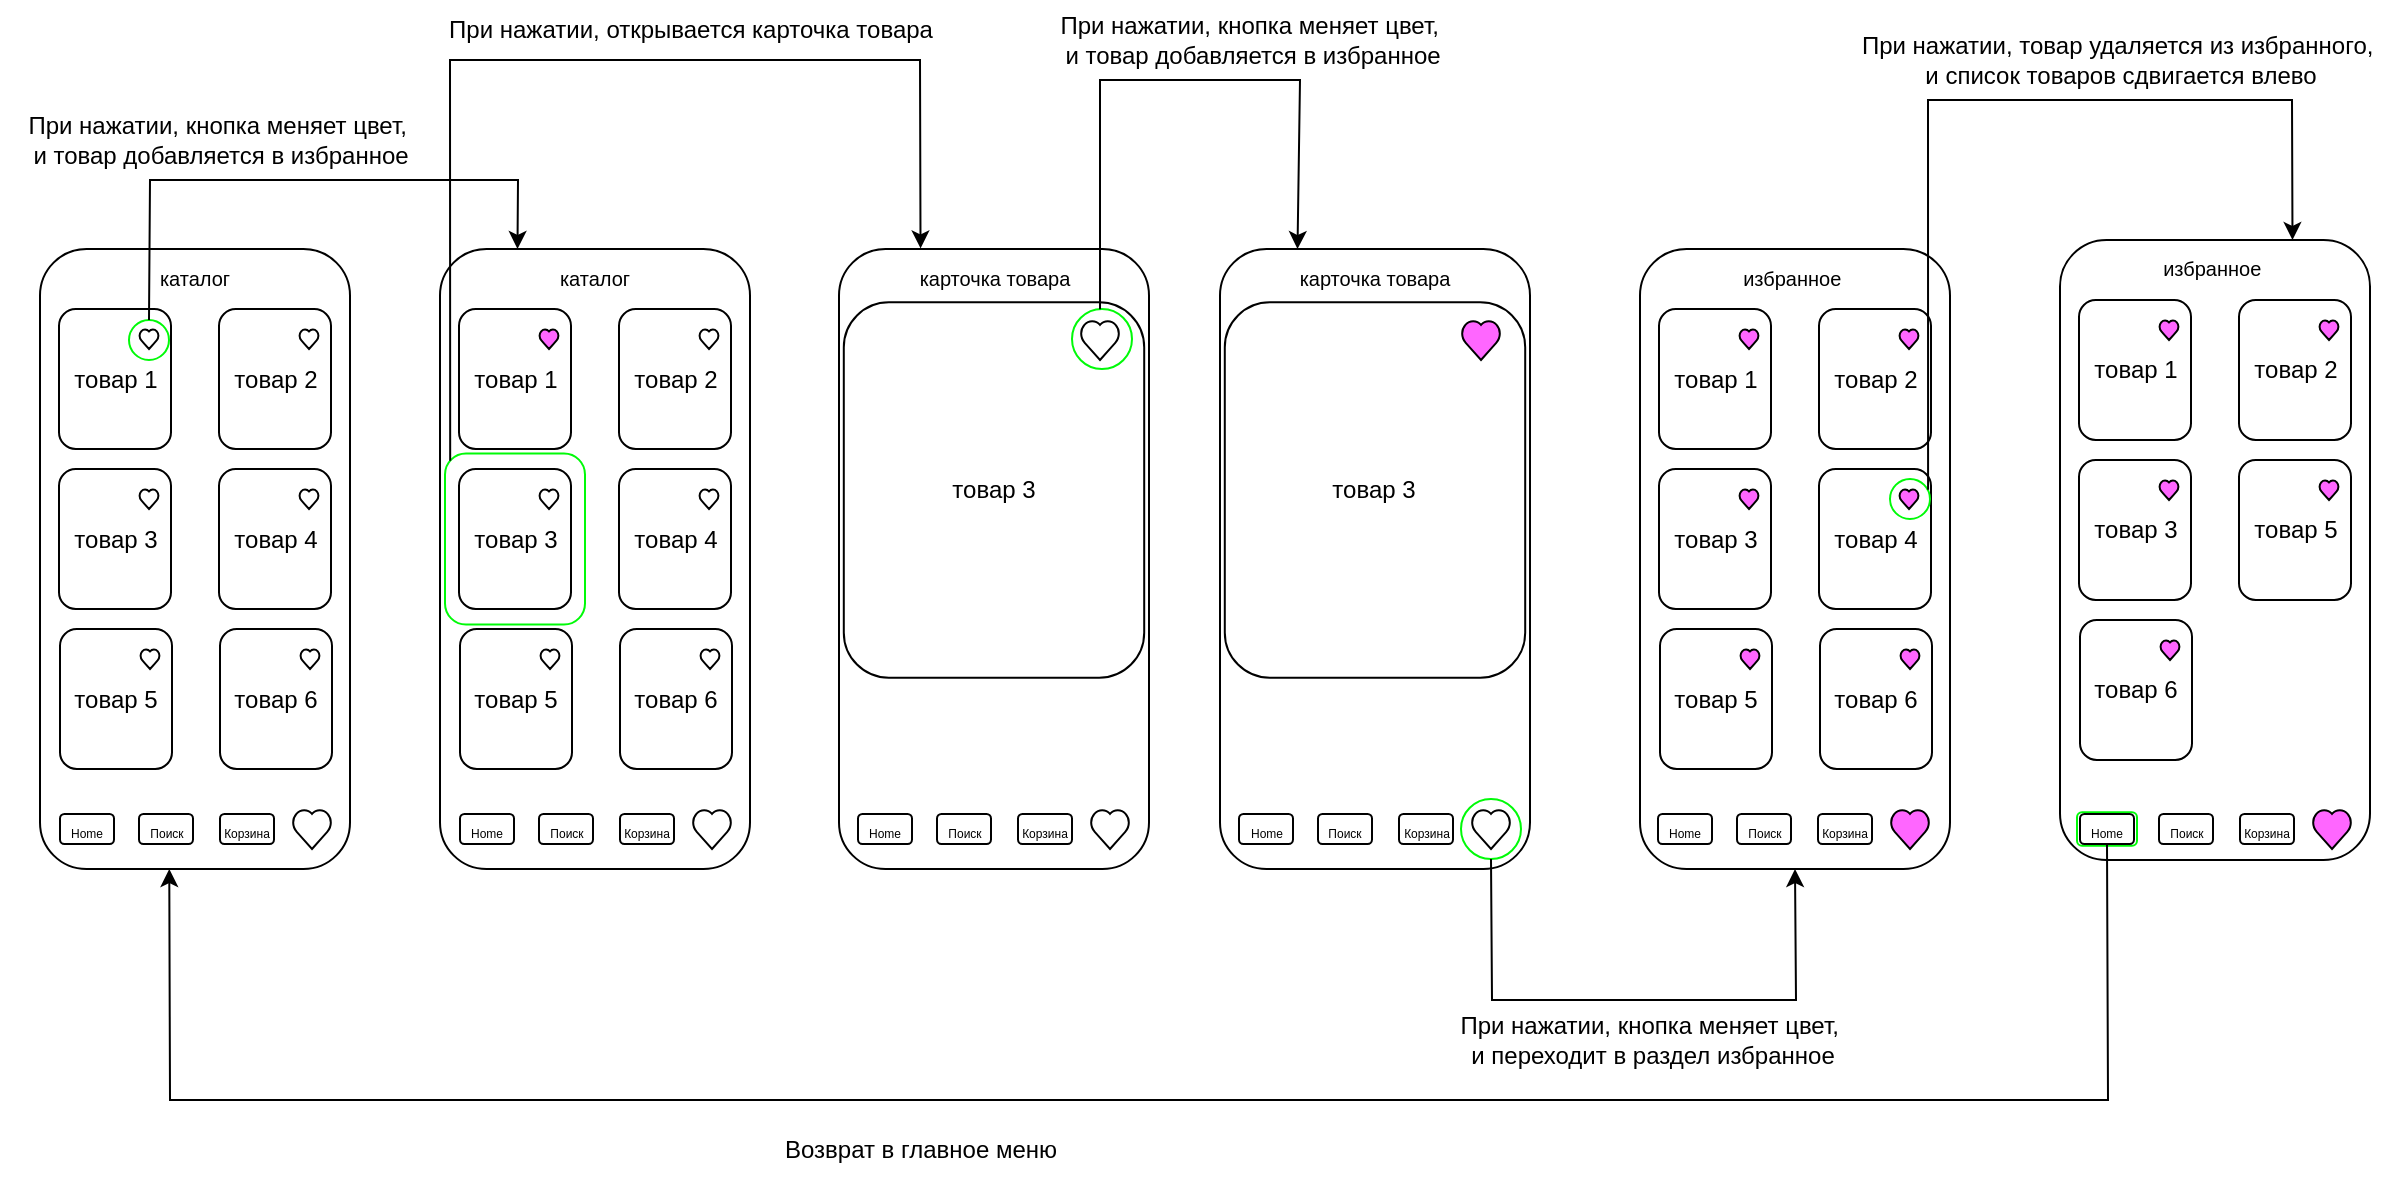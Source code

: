 <mxfile version="24.7.17">
  <diagram id="9sQmnJu0lc5YC46oBtRC" name="bsa21_2">
    <mxGraphModel dx="1841" dy="1021" grid="1" gridSize="10" guides="1" tooltips="1" connect="1" arrows="1" fold="1" page="1" pageScale="1" pageWidth="1654" pageHeight="1169" math="0" shadow="0">
      <root>
        <mxCell id="0" />
        <mxCell id="1" parent="0" />
        <mxCell id="m1XFAZKYXhFZ4w68f1Fo-2" value="&lt;font style=&quot;font-size: 10px;&quot;&gt;каталог&lt;/font&gt;" style="rounded=1;whiteSpace=wrap;html=1;verticalAlign=top;" parent="1" vertex="1">
          <mxGeometry x="40" y="154.5" width="155" height="310" as="geometry" />
        </mxCell>
        <mxCell id="snO9IdEiVwamC3HxAGcw-32" value="товар 1" style="rounded=1;whiteSpace=wrap;html=1;" parent="1" vertex="1">
          <mxGeometry x="49.5" y="184.5" width="56" height="70" as="geometry" />
        </mxCell>
        <mxCell id="tuDCf-i1AgGtZpwe7FlV-100" value="" style="ellipse;whiteSpace=wrap;html=1;aspect=fixed;strokeWidth=1;strokeColor=#00FA08;" parent="1" vertex="1">
          <mxGeometry x="84.5" y="190" width="20" height="20" as="geometry" />
        </mxCell>
        <mxCell id="snO9IdEiVwamC3HxAGcw-91" value="&lt;span style=&quot;font-size: 10px;&quot;&gt;избранное&amp;nbsp;&lt;/span&gt;" style="rounded=1;whiteSpace=wrap;html=1;verticalAlign=top;" parent="1" vertex="1">
          <mxGeometry x="1050" y="150" width="155" height="310" as="geometry" />
        </mxCell>
        <mxCell id="tuDCf-i1AgGtZpwe7FlV-94" value="" style="rounded=1;whiteSpace=wrap;html=1;strokeColor=#00FA08;" parent="1" vertex="1">
          <mxGeometry x="1058.5" y="436.13" width="30" height="16.75" as="geometry" />
        </mxCell>
        <mxCell id="tuDCf-i1AgGtZpwe7FlV-66" value="&lt;span style=&quot;font-size: 10px;&quot;&gt;карточка товара&lt;/span&gt;" style="rounded=1;whiteSpace=wrap;html=1;verticalAlign=top;" parent="1" vertex="1">
          <mxGeometry x="630" y="154.5" width="155" height="310" as="geometry" />
        </mxCell>
        <mxCell id="tuDCf-i1AgGtZpwe7FlV-82" value="" style="ellipse;whiteSpace=wrap;html=1;aspect=fixed;strokeWidth=1;strokeColor=#00FA08;" parent="1" vertex="1">
          <mxGeometry x="750.5" y="429.5" width="30" height="30" as="geometry" />
        </mxCell>
        <mxCell id="tuDCf-i1AgGtZpwe7FlV-35" value="&lt;span style=&quot;font-size: 10px;&quot;&gt;карточка товара&lt;/span&gt;" style="rounded=1;whiteSpace=wrap;html=1;verticalAlign=top;" parent="1" vertex="1">
          <mxGeometry x="439.5" y="154.5" width="155" height="310" as="geometry" />
        </mxCell>
        <mxCell id="tuDCf-i1AgGtZpwe7FlV-64" value="товар 3" style="rounded=1;whiteSpace=wrap;html=1;" parent="1" vertex="1">
          <mxGeometry x="441.9" y="181.13" width="150.2" height="187.75" as="geometry" />
        </mxCell>
        <mxCell id="tuDCf-i1AgGtZpwe7FlV-81" value="" style="ellipse;whiteSpace=wrap;html=1;aspect=fixed;strokeWidth=1;strokeColor=#00FA08;" parent="1" vertex="1">
          <mxGeometry x="556" y="184.5" width="30" height="30" as="geometry" />
        </mxCell>
        <mxCell id="snO9IdEiVwamC3HxAGcw-37" value="&lt;font style=&quot;font-size: 10px;&quot;&gt;каталог&lt;/font&gt;" style="rounded=1;whiteSpace=wrap;html=1;verticalAlign=top;" parent="1" vertex="1">
          <mxGeometry x="240" y="154.5" width="155" height="310" as="geometry" />
        </mxCell>
        <mxCell id="tuDCf-i1AgGtZpwe7FlV-63" value="" style="rounded=1;whiteSpace=wrap;html=1;strokeColor=#00fa08;" parent="1" vertex="1">
          <mxGeometry x="242.5" y="256.75" width="70" height="85.5" as="geometry" />
        </mxCell>
        <mxCell id="snO9IdEiVwamC3HxAGcw-59" value="&lt;span style=&quot;font-size: 10px;&quot;&gt;избранное&amp;nbsp;&lt;/span&gt;" style="rounded=1;whiteSpace=wrap;html=1;verticalAlign=top;" parent="1" vertex="1">
          <mxGeometry x="840" y="154.5" width="155" height="310" as="geometry" />
        </mxCell>
        <mxCell id="snO9IdEiVwamC3HxAGcw-60" value="товар 4" style="rounded=1;whiteSpace=wrap;html=1;" parent="1" vertex="1">
          <mxGeometry x="929.5" y="264.5" width="56" height="70" as="geometry" />
        </mxCell>
        <mxCell id="snO9IdEiVwamC3HxAGcw-108" value="" style="ellipse;whiteSpace=wrap;html=1;aspect=fixed;strokeWidth=1;strokeColor=#00FA08;" parent="1" vertex="1">
          <mxGeometry x="965" y="269.5" width="20" height="20" as="geometry" />
        </mxCell>
        <mxCell id="snO9IdEiVwamC3HxAGcw-29" value="товар 4" style="rounded=1;whiteSpace=wrap;html=1;" parent="1" vertex="1">
          <mxGeometry x="129.5" y="264.5" width="56" height="70" as="geometry" />
        </mxCell>
        <mxCell id="snO9IdEiVwamC3HxAGcw-18" value="" style="verticalLabelPosition=bottom;verticalAlign=top;html=1;shape=mxgraph.basic.heart" parent="1" vertex="1">
          <mxGeometry x="166" y="434.5" width="20" height="20" as="geometry" />
        </mxCell>
        <mxCell id="snO9IdEiVwamC3HxAGcw-24" value="товар 5" style="rounded=1;whiteSpace=wrap;html=1;" parent="1" vertex="1">
          <mxGeometry x="50" y="344.5" width="56" height="70" as="geometry" />
        </mxCell>
        <mxCell id="snO9IdEiVwamC3HxAGcw-25" value="товар 6" style="rounded=1;whiteSpace=wrap;html=1;" parent="1" vertex="1">
          <mxGeometry x="130" y="344.5" width="56" height="70" as="geometry" />
        </mxCell>
        <mxCell id="snO9IdEiVwamC3HxAGcw-26" value="" style="verticalLabelPosition=bottom;verticalAlign=top;html=1;shape=mxgraph.basic.heart" parent="1" vertex="1">
          <mxGeometry x="170" y="354.5" width="10" height="10" as="geometry" />
        </mxCell>
        <mxCell id="snO9IdEiVwamC3HxAGcw-27" value="" style="verticalLabelPosition=bottom;verticalAlign=top;html=1;shape=mxgraph.basic.heart" parent="1" vertex="1">
          <mxGeometry x="90" y="354.5" width="10" height="10" as="geometry" />
        </mxCell>
        <mxCell id="snO9IdEiVwamC3HxAGcw-28" value="товар 3" style="rounded=1;whiteSpace=wrap;html=1;" parent="1" vertex="1">
          <mxGeometry x="49.5" y="264.5" width="56" height="70" as="geometry" />
        </mxCell>
        <mxCell id="snO9IdEiVwamC3HxAGcw-30" value="" style="verticalLabelPosition=bottom;verticalAlign=top;html=1;shape=mxgraph.basic.heart" parent="1" vertex="1">
          <mxGeometry x="169.5" y="274.5" width="10" height="10" as="geometry" />
        </mxCell>
        <mxCell id="snO9IdEiVwamC3HxAGcw-31" value="" style="verticalLabelPosition=bottom;verticalAlign=top;html=1;shape=mxgraph.basic.heart" parent="1" vertex="1">
          <mxGeometry x="89.5" y="274.5" width="10" height="10" as="geometry" />
        </mxCell>
        <mxCell id="snO9IdEiVwamC3HxAGcw-33" value="товар 2" style="rounded=1;whiteSpace=wrap;html=1;" parent="1" vertex="1">
          <mxGeometry x="129.5" y="184.5" width="56" height="70" as="geometry" />
        </mxCell>
        <mxCell id="snO9IdEiVwamC3HxAGcw-34" value="" style="verticalLabelPosition=bottom;verticalAlign=top;html=1;shape=mxgraph.basic.heart" parent="1" vertex="1">
          <mxGeometry x="169.5" y="194.5" width="10" height="10" as="geometry" />
        </mxCell>
        <mxCell id="snO9IdEiVwamC3HxAGcw-35" value="" style="verticalLabelPosition=bottom;verticalAlign=top;html=1;shape=mxgraph.basic.heart" parent="1" vertex="1">
          <mxGeometry x="89.5" y="194.5" width="10" height="10" as="geometry" />
        </mxCell>
        <mxCell id="snO9IdEiVwamC3HxAGcw-38" value="" style="verticalLabelPosition=bottom;verticalAlign=top;html=1;shape=mxgraph.basic.heart" parent="1" vertex="1">
          <mxGeometry x="560" y="190" width="20" height="20" as="geometry" />
        </mxCell>
        <mxCell id="snO9IdEiVwamC3HxAGcw-39" value="товар 5" style="rounded=1;whiteSpace=wrap;html=1;" parent="1" vertex="1">
          <mxGeometry x="250" y="344.5" width="56" height="70" as="geometry" />
        </mxCell>
        <mxCell id="snO9IdEiVwamC3HxAGcw-40" value="товар 6" style="rounded=1;whiteSpace=wrap;html=1;" parent="1" vertex="1">
          <mxGeometry x="330" y="344.5" width="56" height="70" as="geometry" />
        </mxCell>
        <mxCell id="snO9IdEiVwamC3HxAGcw-41" value="" style="verticalLabelPosition=bottom;verticalAlign=top;html=1;shape=mxgraph.basic.heart" parent="1" vertex="1">
          <mxGeometry x="370" y="354.5" width="10" height="10" as="geometry" />
        </mxCell>
        <mxCell id="snO9IdEiVwamC3HxAGcw-42" value="" style="verticalLabelPosition=bottom;verticalAlign=top;html=1;shape=mxgraph.basic.heart" parent="1" vertex="1">
          <mxGeometry x="290" y="354.5" width="10" height="10" as="geometry" />
        </mxCell>
        <mxCell id="snO9IdEiVwamC3HxAGcw-43" value="товар 3" style="rounded=1;whiteSpace=wrap;html=1;" parent="1" vertex="1">
          <mxGeometry x="249.5" y="264.5" width="56" height="70" as="geometry" />
        </mxCell>
        <mxCell id="snO9IdEiVwamC3HxAGcw-44" value="товар 4" style="rounded=1;whiteSpace=wrap;html=1;" parent="1" vertex="1">
          <mxGeometry x="329.5" y="264.5" width="56" height="70" as="geometry" />
        </mxCell>
        <mxCell id="snO9IdEiVwamC3HxAGcw-45" value="" style="verticalLabelPosition=bottom;verticalAlign=top;html=1;shape=mxgraph.basic.heart;strokeColor=#000000;fillColor=#FFFFFF;" parent="1" vertex="1">
          <mxGeometry x="369.5" y="274.5" width="10" height="10" as="geometry" />
        </mxCell>
        <mxCell id="snO9IdEiVwamC3HxAGcw-46" value="" style="verticalLabelPosition=bottom;verticalAlign=top;html=1;shape=mxgraph.basic.heart" parent="1" vertex="1">
          <mxGeometry x="289.5" y="274.5" width="10" height="10" as="geometry" />
        </mxCell>
        <mxCell id="snO9IdEiVwamC3HxAGcw-47" value="товар 1" style="rounded=1;whiteSpace=wrap;html=1;" parent="1" vertex="1">
          <mxGeometry x="249.5" y="184.5" width="56" height="70" as="geometry" />
        </mxCell>
        <mxCell id="snO9IdEiVwamC3HxAGcw-48" value="товар 2" style="rounded=1;whiteSpace=wrap;html=1;" parent="1" vertex="1">
          <mxGeometry x="329.5" y="184.5" width="56" height="70" as="geometry" />
        </mxCell>
        <mxCell id="snO9IdEiVwamC3HxAGcw-49" value="" style="verticalLabelPosition=bottom;verticalAlign=top;html=1;shape=mxgraph.basic.heart" parent="1" vertex="1">
          <mxGeometry x="369.5" y="194.5" width="10" height="10" as="geometry" />
        </mxCell>
        <mxCell id="snO9IdEiVwamC3HxAGcw-50" value="" style="verticalLabelPosition=bottom;verticalAlign=top;html=1;shape=mxgraph.basic.heart;fillColor=#FF66FF;" parent="1" vertex="1">
          <mxGeometry x="289.5" y="194.5" width="10" height="10" as="geometry" />
        </mxCell>
        <mxCell id="snO9IdEiVwamC3HxAGcw-63" value="товар 5" style="rounded=1;whiteSpace=wrap;html=1;" parent="1" vertex="1">
          <mxGeometry x="850" y="344.5" width="56" height="70" as="geometry" />
        </mxCell>
        <mxCell id="snO9IdEiVwamC3HxAGcw-64" value="товар 6" style="rounded=1;whiteSpace=wrap;html=1;" parent="1" vertex="1">
          <mxGeometry x="930" y="344.5" width="56" height="70" as="geometry" />
        </mxCell>
        <mxCell id="snO9IdEiVwamC3HxAGcw-65" value="" style="verticalLabelPosition=bottom;verticalAlign=top;html=1;shape=mxgraph.basic.heart;fillColor=#FF66FF;" parent="1" vertex="1">
          <mxGeometry x="970" y="354.5" width="10" height="10" as="geometry" />
        </mxCell>
        <mxCell id="snO9IdEiVwamC3HxAGcw-66" value="" style="verticalLabelPosition=bottom;verticalAlign=top;html=1;shape=mxgraph.basic.heart;fillColor=#FF66FF;" parent="1" vertex="1">
          <mxGeometry x="890" y="354.5" width="10" height="10" as="geometry" />
        </mxCell>
        <mxCell id="snO9IdEiVwamC3HxAGcw-67" value="товар 3" style="rounded=1;whiteSpace=wrap;html=1;" parent="1" vertex="1">
          <mxGeometry x="849.5" y="264.5" width="56" height="70" as="geometry" />
        </mxCell>
        <mxCell id="snO9IdEiVwamC3HxAGcw-68" value="" style="verticalLabelPosition=bottom;verticalAlign=top;html=1;shape=mxgraph.basic.heart;fillColor=#FF66FF;" parent="1" vertex="1">
          <mxGeometry x="969.5" y="274.5" width="10" height="10" as="geometry" />
        </mxCell>
        <mxCell id="snO9IdEiVwamC3HxAGcw-69" value="" style="verticalLabelPosition=bottom;verticalAlign=top;html=1;shape=mxgraph.basic.heart;strokeColor=#000000;fillColor=#FF66FF;" parent="1" vertex="1">
          <mxGeometry x="889.5" y="274.5" width="10" height="10" as="geometry" />
        </mxCell>
        <mxCell id="snO9IdEiVwamC3HxAGcw-70" value="товар 1" style="rounded=1;whiteSpace=wrap;html=1;" parent="1" vertex="1">
          <mxGeometry x="849.5" y="184.5" width="56" height="70" as="geometry" />
        </mxCell>
        <mxCell id="snO9IdEiVwamC3HxAGcw-71" value="товар 2" style="rounded=1;whiteSpace=wrap;html=1;" parent="1" vertex="1">
          <mxGeometry x="929.5" y="184.5" width="56" height="70" as="geometry" />
        </mxCell>
        <mxCell id="snO9IdEiVwamC3HxAGcw-72" value="" style="verticalLabelPosition=bottom;verticalAlign=top;html=1;shape=mxgraph.basic.heart;fillColor=#FF66FF;" parent="1" vertex="1">
          <mxGeometry x="969.5" y="194.5" width="10" height="10" as="geometry" />
        </mxCell>
        <mxCell id="snO9IdEiVwamC3HxAGcw-73" value="" style="verticalLabelPosition=bottom;verticalAlign=top;html=1;shape=mxgraph.basic.heart;fillColor=#FF66FF;" parent="1" vertex="1">
          <mxGeometry x="889.5" y="194.5" width="10" height="10" as="geometry" />
        </mxCell>
        <mxCell id="snO9IdEiVwamC3HxAGcw-92" value="товар 5" style="rounded=1;whiteSpace=wrap;html=1;" parent="1" vertex="1">
          <mxGeometry x="1139.5" y="260" width="56" height="70" as="geometry" />
        </mxCell>
        <mxCell id="snO9IdEiVwamC3HxAGcw-95" value="товар 6" style="rounded=1;whiteSpace=wrap;html=1;" parent="1" vertex="1">
          <mxGeometry x="1060" y="340" width="56" height="70" as="geometry" />
        </mxCell>
        <mxCell id="snO9IdEiVwamC3HxAGcw-98" value="" style="verticalLabelPosition=bottom;verticalAlign=top;html=1;shape=mxgraph.basic.heart;fillColor=#FF66FF;" parent="1" vertex="1">
          <mxGeometry x="1100" y="350" width="10" height="10" as="geometry" />
        </mxCell>
        <mxCell id="snO9IdEiVwamC3HxAGcw-99" value="товар 3" style="rounded=1;whiteSpace=wrap;html=1;" parent="1" vertex="1">
          <mxGeometry x="1059.5" y="260" width="56" height="70" as="geometry" />
        </mxCell>
        <mxCell id="snO9IdEiVwamC3HxAGcw-100" value="" style="verticalLabelPosition=bottom;verticalAlign=top;html=1;shape=mxgraph.basic.heart;fillColor=#FF66FF;" parent="1" vertex="1">
          <mxGeometry x="1179.5" y="270" width="10" height="10" as="geometry" />
        </mxCell>
        <mxCell id="snO9IdEiVwamC3HxAGcw-101" value="" style="verticalLabelPosition=bottom;verticalAlign=top;html=1;shape=mxgraph.basic.heart;fillColor=#FF66FF;" parent="1" vertex="1">
          <mxGeometry x="1099.5" y="270" width="10" height="10" as="geometry" />
        </mxCell>
        <mxCell id="snO9IdEiVwamC3HxAGcw-102" value="товар 1" style="rounded=1;whiteSpace=wrap;html=1;" parent="1" vertex="1">
          <mxGeometry x="1059.5" y="180" width="56" height="70" as="geometry" />
        </mxCell>
        <mxCell id="snO9IdEiVwamC3HxAGcw-103" value="товар 2" style="rounded=1;whiteSpace=wrap;html=1;" parent="1" vertex="1">
          <mxGeometry x="1139.5" y="180" width="56" height="70" as="geometry" />
        </mxCell>
        <mxCell id="snO9IdEiVwamC3HxAGcw-104" value="" style="verticalLabelPosition=bottom;verticalAlign=top;html=1;shape=mxgraph.basic.heart;fillColor=#FF66FF;" parent="1" vertex="1">
          <mxGeometry x="1179.5" y="190" width="10" height="10" as="geometry" />
        </mxCell>
        <mxCell id="snO9IdEiVwamC3HxAGcw-105" value="" style="verticalLabelPosition=bottom;verticalAlign=top;html=1;shape=mxgraph.basic.heart;fillColor=#FF66FF;" parent="1" vertex="1">
          <mxGeometry x="1099.5" y="190" width="10" height="10" as="geometry" />
        </mxCell>
        <mxCell id="tuDCf-i1AgGtZpwe7FlV-1" value="&lt;span style=&quot;font-size: 6px;&quot;&gt;Корзина&lt;/span&gt;" style="rounded=1;whiteSpace=wrap;html=1;verticalAlign=middle;" parent="1" vertex="1">
          <mxGeometry x="130" y="437" width="27" height="15" as="geometry" />
        </mxCell>
        <mxCell id="tuDCf-i1AgGtZpwe7FlV-5" value="&lt;span style=&quot;font-size: 6px;&quot;&gt;Поиск&lt;/span&gt;" style="rounded=1;whiteSpace=wrap;html=1;verticalAlign=middle;" parent="1" vertex="1">
          <mxGeometry x="89.5" y="437" width="27" height="15" as="geometry" />
        </mxCell>
        <mxCell id="tuDCf-i1AgGtZpwe7FlV-6" value="&lt;span style=&quot;font-size: 6px;&quot;&gt;Home&lt;/span&gt;" style="rounded=1;whiteSpace=wrap;html=1;verticalAlign=middle;" parent="1" vertex="1">
          <mxGeometry x="50" y="437" width="27" height="15" as="geometry" />
        </mxCell>
        <mxCell id="tuDCf-i1AgGtZpwe7FlV-67" value="товар 3" style="rounded=1;whiteSpace=wrap;html=1;" parent="1" vertex="1">
          <mxGeometry x="632.4" y="181.13" width="150.2" height="187.75" as="geometry" />
        </mxCell>
        <mxCell id="tuDCf-i1AgGtZpwe7FlV-68" value="" style="verticalLabelPosition=bottom;verticalAlign=top;html=1;shape=mxgraph.basic.heart;fillColor=#FF66FF;" parent="1" vertex="1">
          <mxGeometry x="750.5" y="190" width="20" height="20" as="geometry" />
        </mxCell>
        <mxCell id="tuDCf-i1AgGtZpwe7FlV-69" value="" style="verticalLabelPosition=bottom;verticalAlign=top;html=1;shape=mxgraph.basic.heart" parent="1" vertex="1">
          <mxGeometry x="366" y="434.5" width="20" height="20" as="geometry" />
        </mxCell>
        <mxCell id="tuDCf-i1AgGtZpwe7FlV-70" value="&lt;span style=&quot;font-size: 6px;&quot;&gt;Корзина&lt;/span&gt;" style="rounded=1;whiteSpace=wrap;html=1;verticalAlign=middle;" parent="1" vertex="1">
          <mxGeometry x="330" y="437" width="27" height="15" as="geometry" />
        </mxCell>
        <mxCell id="tuDCf-i1AgGtZpwe7FlV-71" value="&lt;span style=&quot;font-size: 6px;&quot;&gt;Поиск&lt;/span&gt;" style="rounded=1;whiteSpace=wrap;html=1;verticalAlign=middle;" parent="1" vertex="1">
          <mxGeometry x="289.5" y="437" width="27" height="15" as="geometry" />
        </mxCell>
        <mxCell id="tuDCf-i1AgGtZpwe7FlV-72" value="&lt;span style=&quot;font-size: 6px;&quot;&gt;Home&lt;/span&gt;" style="rounded=1;whiteSpace=wrap;html=1;verticalAlign=middle;" parent="1" vertex="1">
          <mxGeometry x="250" y="437" width="27" height="15" as="geometry" />
        </mxCell>
        <mxCell id="tuDCf-i1AgGtZpwe7FlV-73" value="" style="verticalLabelPosition=bottom;verticalAlign=top;html=1;shape=mxgraph.basic.heart" parent="1" vertex="1">
          <mxGeometry x="565" y="434.5" width="20" height="20" as="geometry" />
        </mxCell>
        <mxCell id="tuDCf-i1AgGtZpwe7FlV-74" value="&lt;span style=&quot;font-size: 6px;&quot;&gt;Корзина&lt;/span&gt;" style="rounded=1;whiteSpace=wrap;html=1;verticalAlign=middle;" parent="1" vertex="1">
          <mxGeometry x="529" y="437" width="27" height="15" as="geometry" />
        </mxCell>
        <mxCell id="tuDCf-i1AgGtZpwe7FlV-75" value="&lt;span style=&quot;font-size: 6px;&quot;&gt;Поиск&lt;/span&gt;" style="rounded=1;whiteSpace=wrap;html=1;verticalAlign=middle;" parent="1" vertex="1">
          <mxGeometry x="488.5" y="437" width="27" height="15" as="geometry" />
        </mxCell>
        <mxCell id="tuDCf-i1AgGtZpwe7FlV-76" value="&lt;span style=&quot;font-size: 6px;&quot;&gt;Home&lt;/span&gt;" style="rounded=1;whiteSpace=wrap;html=1;verticalAlign=middle;" parent="1" vertex="1">
          <mxGeometry x="449" y="437" width="27" height="15" as="geometry" />
        </mxCell>
        <mxCell id="tuDCf-i1AgGtZpwe7FlV-77" value="" style="verticalLabelPosition=bottom;verticalAlign=top;html=1;shape=mxgraph.basic.heart" parent="1" vertex="1">
          <mxGeometry x="755.5" y="434.5" width="20" height="20" as="geometry" />
        </mxCell>
        <mxCell id="tuDCf-i1AgGtZpwe7FlV-78" value="&lt;span style=&quot;font-size: 6px;&quot;&gt;Корзина&lt;/span&gt;" style="rounded=1;whiteSpace=wrap;html=1;verticalAlign=middle;" parent="1" vertex="1">
          <mxGeometry x="719.5" y="437" width="27" height="15" as="geometry" />
        </mxCell>
        <mxCell id="tuDCf-i1AgGtZpwe7FlV-79" value="&lt;span style=&quot;font-size: 6px;&quot;&gt;Поиск&lt;/span&gt;" style="rounded=1;whiteSpace=wrap;html=1;verticalAlign=middle;" parent="1" vertex="1">
          <mxGeometry x="679" y="437" width="27" height="15" as="geometry" />
        </mxCell>
        <mxCell id="tuDCf-i1AgGtZpwe7FlV-80" value="&lt;span style=&quot;font-size: 6px;&quot;&gt;Home&lt;/span&gt;" style="rounded=1;whiteSpace=wrap;html=1;verticalAlign=middle;" parent="1" vertex="1">
          <mxGeometry x="639.5" y="437" width="27" height="15" as="geometry" />
        </mxCell>
        <mxCell id="tuDCf-i1AgGtZpwe7FlV-83" value="" style="verticalLabelPosition=bottom;verticalAlign=top;html=1;shape=mxgraph.basic.heart;fillColor=#FF66FF;" parent="1" vertex="1">
          <mxGeometry x="965" y="434.5" width="20" height="20" as="geometry" />
        </mxCell>
        <mxCell id="tuDCf-i1AgGtZpwe7FlV-84" value="&lt;span style=&quot;font-size: 6px;&quot;&gt;Корзина&lt;/span&gt;" style="rounded=1;whiteSpace=wrap;html=1;verticalAlign=middle;" parent="1" vertex="1">
          <mxGeometry x="929" y="437" width="27" height="15" as="geometry" />
        </mxCell>
        <mxCell id="tuDCf-i1AgGtZpwe7FlV-85" value="&lt;span style=&quot;font-size: 6px;&quot;&gt;Поиск&lt;/span&gt;" style="rounded=1;whiteSpace=wrap;html=1;verticalAlign=middle;" parent="1" vertex="1">
          <mxGeometry x="888.5" y="437" width="27" height="15" as="geometry" />
        </mxCell>
        <mxCell id="tuDCf-i1AgGtZpwe7FlV-86" value="&lt;span style=&quot;font-size: 6px;&quot;&gt;Home&lt;/span&gt;" style="rounded=1;whiteSpace=wrap;html=1;verticalAlign=middle;" parent="1" vertex="1">
          <mxGeometry x="849" y="437" width="27" height="15" as="geometry" />
        </mxCell>
        <mxCell id="tuDCf-i1AgGtZpwe7FlV-87" value="" style="verticalLabelPosition=bottom;verticalAlign=top;html=1;shape=mxgraph.basic.heart;fillColor=#FF66FF;" parent="1" vertex="1">
          <mxGeometry x="1176" y="434.5" width="20" height="20" as="geometry" />
        </mxCell>
        <mxCell id="tuDCf-i1AgGtZpwe7FlV-88" value="&lt;span style=&quot;font-size: 6px;&quot;&gt;Корзина&lt;/span&gt;" style="rounded=1;whiteSpace=wrap;html=1;verticalAlign=middle;" parent="1" vertex="1">
          <mxGeometry x="1140" y="437" width="27" height="15" as="geometry" />
        </mxCell>
        <mxCell id="tuDCf-i1AgGtZpwe7FlV-89" value="&lt;span style=&quot;font-size: 6px;&quot;&gt;Поиск&lt;/span&gt;" style="rounded=1;whiteSpace=wrap;html=1;verticalAlign=middle;" parent="1" vertex="1">
          <mxGeometry x="1099.5" y="437" width="27" height="15" as="geometry" />
        </mxCell>
        <mxCell id="tuDCf-i1AgGtZpwe7FlV-90" value="&lt;span style=&quot;font-size: 6px;&quot;&gt;Home&lt;/span&gt;" style="rounded=1;whiteSpace=wrap;html=1;verticalAlign=middle;" parent="1" vertex="1">
          <mxGeometry x="1060" y="437" width="27" height="15" as="geometry" />
        </mxCell>
        <mxCell id="tuDCf-i1AgGtZpwe7FlV-91" value="" style="endArrow=classic;html=1;rounded=0;exitX=0.037;exitY=0.042;exitDx=0;exitDy=0;exitPerimeter=0;entryX=0.263;entryY=-0.001;entryDx=0;entryDy=0;entryPerimeter=0;" parent="1" source="tuDCf-i1AgGtZpwe7FlV-63" target="tuDCf-i1AgGtZpwe7FlV-35" edge="1">
          <mxGeometry width="50" height="50" relative="1" as="geometry">
            <mxPoint x="249" y="260" as="sourcePoint" />
            <mxPoint x="570" y="60" as="targetPoint" />
            <Array as="points">
              <mxPoint x="245" y="60" />
              <mxPoint x="480" y="60" />
            </Array>
          </mxGeometry>
        </mxCell>
        <mxCell id="tuDCf-i1AgGtZpwe7FlV-92" value="" style="endArrow=classic;html=1;rounded=0;exitX=0.467;exitY=0.003;exitDx=0;exitDy=0;exitPerimeter=0;entryX=0.25;entryY=0;entryDx=0;entryDy=0;" parent="1" source="tuDCf-i1AgGtZpwe7FlV-81" target="tuDCf-i1AgGtZpwe7FlV-66" edge="1">
          <mxGeometry width="50" height="50" relative="1" as="geometry">
            <mxPoint x="570" y="184.5" as="sourcePoint" />
            <mxPoint x="570" y="60" as="targetPoint" />
            <Array as="points">
              <mxPoint x="570" y="70" />
              <mxPoint x="670" y="70" />
            </Array>
          </mxGeometry>
        </mxCell>
        <mxCell id="tuDCf-i1AgGtZpwe7FlV-93" value="" style="endArrow=classic;html=1;rounded=0;exitX=0.5;exitY=1;exitDx=0;exitDy=0;entryX=0.5;entryY=1;entryDx=0;entryDy=0;" parent="1" source="tuDCf-i1AgGtZpwe7FlV-82" target="snO9IdEiVwamC3HxAGcw-59" edge="1">
          <mxGeometry width="50" height="50" relative="1" as="geometry">
            <mxPoint x="755.5" y="580" as="sourcePoint" />
            <mxPoint x="930" y="530" as="targetPoint" />
            <Array as="points">
              <mxPoint x="766" y="530" />
              <mxPoint x="918" y="530" />
            </Array>
          </mxGeometry>
        </mxCell>
        <mxCell id="tuDCf-i1AgGtZpwe7FlV-99" value="&lt;font style=&quot;font-size: 12px;&quot;&gt;Возврат в главное меню&lt;/font&gt;" style="text;html=1;align=center;verticalAlign=middle;resizable=0;points=[];autosize=1;strokeColor=none;fillColor=none;" parent="1" vertex="1">
          <mxGeometry x="400" y="590" width="160" height="30" as="geometry" />
        </mxCell>
        <mxCell id="tuDCf-i1AgGtZpwe7FlV-102" value="" style="endArrow=classic;html=1;rounded=0;exitX=0.5;exitY=0;exitDx=0;exitDy=0;entryX=0.25;entryY=0;entryDx=0;entryDy=0;" parent="1" source="tuDCf-i1AgGtZpwe7FlV-100" target="snO9IdEiVwamC3HxAGcw-37" edge="1">
          <mxGeometry width="50" height="50" relative="1" as="geometry">
            <mxPoint x="79.5" y="120" as="sourcePoint" />
            <mxPoint x="129.5" y="70" as="targetPoint" />
            <Array as="points">
              <mxPoint x="95" y="120" />
              <mxPoint x="279" y="120" />
            </Array>
          </mxGeometry>
        </mxCell>
        <mxCell id="tuDCf-i1AgGtZpwe7FlV-103" value="&lt;div&gt;При нажатии, кнопка меняет цвет,&amp;nbsp;&lt;/div&gt;&lt;div&gt;и товар добавляется в избранное&lt;/div&gt;" style="text;html=1;align=center;verticalAlign=middle;resizable=0;points=[];autosize=1;strokeColor=none;fillColor=none;" parent="1" vertex="1">
          <mxGeometry x="20" y="80" width="220" height="40" as="geometry" />
        </mxCell>
        <mxCell id="tuDCf-i1AgGtZpwe7FlV-104" value="При нажатии, открывается карточка товара" style="text;html=1;align=center;verticalAlign=middle;resizable=0;points=[];autosize=1;strokeColor=none;fillColor=none;" parent="1" vertex="1">
          <mxGeometry x="230" y="30" width="270" height="30" as="geometry" />
        </mxCell>
        <mxCell id="tuDCf-i1AgGtZpwe7FlV-105" value="&lt;div&gt;При нажатии, кнопка меняет цвет,&amp;nbsp;&lt;/div&gt;&lt;div&gt;и товар добавляется в избранное&lt;/div&gt;" style="text;html=1;align=center;verticalAlign=middle;resizable=0;points=[];autosize=1;strokeColor=none;fillColor=none;" parent="1" vertex="1">
          <mxGeometry x="535.5" y="30" width="220" height="40" as="geometry" />
        </mxCell>
        <mxCell id="tuDCf-i1AgGtZpwe7FlV-106" value="&lt;div&gt;При нажатии, кнопка меняет цвет,&amp;nbsp;&lt;/div&gt;&lt;div&gt;и переходит в раздел избранное&lt;/div&gt;" style="text;html=1;align=center;verticalAlign=middle;resizable=0;points=[];autosize=1;strokeColor=none;fillColor=none;" parent="1" vertex="1">
          <mxGeometry x="736" y="530" width="220" height="40" as="geometry" />
        </mxCell>
        <mxCell id="tuDCf-i1AgGtZpwe7FlV-108" value="" style="endArrow=classic;html=1;rounded=0;exitX=0.952;exitY=0.267;exitDx=0;exitDy=0;exitPerimeter=0;entryX=0.75;entryY=0;entryDx=0;entryDy=0;" parent="1" source="snO9IdEiVwamC3HxAGcw-108" target="snO9IdEiVwamC3HxAGcw-91" edge="1">
          <mxGeometry width="50" height="50" relative="1" as="geometry">
            <mxPoint x="985" y="274.5" as="sourcePoint" />
            <mxPoint x="1160" y="80" as="targetPoint" />
            <Array as="points">
              <mxPoint x="984" y="80" />
              <mxPoint x="1166" y="80" />
            </Array>
          </mxGeometry>
        </mxCell>
        <mxCell id="tuDCf-i1AgGtZpwe7FlV-109" value="&lt;div&gt;При нажатии, товар удаляется из избранного,&amp;nbsp;&lt;/div&gt;&lt;div&gt;и список товаров сдвигается влево&lt;/div&gt;" style="text;html=1;align=center;verticalAlign=middle;resizable=0;points=[];autosize=1;strokeColor=none;fillColor=none;" parent="1" vertex="1">
          <mxGeometry x="940" y="40" width="280" height="40" as="geometry" />
        </mxCell>
        <mxCell id="tuDCf-i1AgGtZpwe7FlV-110" value="" style="endArrow=classic;html=1;rounded=0;exitX=0.5;exitY=1;exitDx=0;exitDy=0;entryX=0.417;entryY=1;entryDx=0;entryDy=0;entryPerimeter=0;" parent="1" source="tuDCf-i1AgGtZpwe7FlV-90" target="m1XFAZKYXhFZ4w68f1Fo-2" edge="1">
          <mxGeometry width="50" height="50" relative="1" as="geometry">
            <mxPoint x="1058.5" y="575" as="sourcePoint" />
            <mxPoint x="100" y="470" as="targetPoint" />
            <Array as="points">
              <mxPoint x="1074" y="580" />
              <mxPoint x="105" y="580" />
            </Array>
          </mxGeometry>
        </mxCell>
      </root>
    </mxGraphModel>
  </diagram>
</mxfile>
